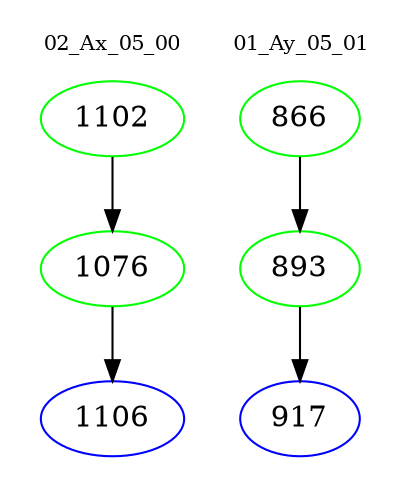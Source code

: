 digraph{
subgraph cluster_0 {
color = white
label = "02_Ax_05_00";
fontsize=10;
T0_1102 [label="1102", color="green"]
T0_1102 -> T0_1076 [color="black"]
T0_1076 [label="1076", color="green"]
T0_1076 -> T0_1106 [color="black"]
T0_1106 [label="1106", color="blue"]
}
subgraph cluster_1 {
color = white
label = "01_Ay_05_01";
fontsize=10;
T1_866 [label="866", color="green"]
T1_866 -> T1_893 [color="black"]
T1_893 [label="893", color="green"]
T1_893 -> T1_917 [color="black"]
T1_917 [label="917", color="blue"]
}
}
